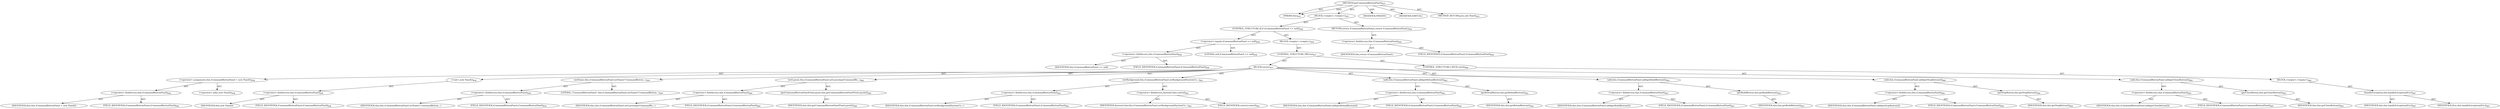 digraph "getCommandButtonPanel" {  
"111669149741" [label = <(METHOD,getCommandButtonPanel)<SUB>835</SUB>> ]
"115964117026" [label = <(PARAM,this)<SUB>835</SUB>> ]
"25769803924" [label = <(BLOCK,&lt;empty&gt;,&lt;empty&gt;)<SUB>835</SUB>> ]
"47244640354" [label = <(CONTROL_STRUCTURE,IF,if (iCommandButtonPanel == null))<SUB>836</SUB>> ]
"30064771949" [label = <(&lt;operator&gt;.equals,iCommandButtonPanel == null)<SUB>836</SUB>> ]
"30064771950" [label = <(&lt;operator&gt;.fieldAccess,this.iCommandButtonPanel)<SUB>836</SUB>> ]
"68719477334" [label = <(IDENTIFIER,this,iCommandButtonPanel == null)> ]
"55834575157" [label = <(FIELD_IDENTIFIER,iCommandButtonPanel,iCommandButtonPanel)<SUB>836</SUB>> ]
"90194313413" [label = <(LITERAL,null,iCommandButtonPanel == null)<SUB>836</SUB>> ]
"25769803925" [label = <(BLOCK,&lt;empty&gt;,&lt;empty&gt;)<SUB>836</SUB>> ]
"47244640355" [label = <(CONTROL_STRUCTURE,TRY,try)<SUB>837</SUB>> ]
"25769803926" [label = <(BLOCK,try,try)<SUB>837</SUB>> ]
"30064771951" [label = <(&lt;operator&gt;.assignment,this.iCommandButtonPanel = new Panel())<SUB>838</SUB>> ]
"30064771952" [label = <(&lt;operator&gt;.fieldAccess,this.iCommandButtonPanel)<SUB>838</SUB>> ]
"68719477335" [label = <(IDENTIFIER,this,this.iCommandButtonPanel = new Panel())> ]
"55834575158" [label = <(FIELD_IDENTIFIER,iCommandButtonPanel,iCommandButtonPanel)<SUB>838</SUB>> ]
"30064771953" [label = <(&lt;operator&gt;.alloc,new Panel())<SUB>838</SUB>> ]
"30064771954" [label = <(&lt;init&gt;,new Panel())<SUB>838</SUB>> ]
"30064771955" [label = <(&lt;operator&gt;.fieldAccess,this.iCommandButtonPanel)<SUB>838</SUB>> ]
"68719477336" [label = <(IDENTIFIER,this,new Panel())> ]
"55834575159" [label = <(FIELD_IDENTIFIER,iCommandButtonPanel,iCommandButtonPanel)<SUB>838</SUB>> ]
"30064771956" [label = <(setName,this.iCommandButtonPanel.setName(&quot;CommandButton...)<SUB>839</SUB>> ]
"30064771957" [label = <(&lt;operator&gt;.fieldAccess,this.iCommandButtonPanel)<SUB>839</SUB>> ]
"68719477337" [label = <(IDENTIFIER,this,this.iCommandButtonPanel.setName(&quot;CommandButton...)> ]
"55834575160" [label = <(FIELD_IDENTIFIER,iCommandButtonPanel,iCommandButtonPanel)<SUB>839</SUB>> ]
"90194313414" [label = <(LITERAL,&quot;CommandButtonPanel&quot;,this.iCommandButtonPanel.setName(&quot;CommandButton...)<SUB>839</SUB>> ]
"30064771958" [label = <(setLayout,this.iCommandButtonPanel.setLayout(getCommandBu...)<SUB>840</SUB>> ]
"30064771959" [label = <(&lt;operator&gt;.fieldAccess,this.iCommandButtonPanel)<SUB>840</SUB>> ]
"68719477338" [label = <(IDENTIFIER,this,this.iCommandButtonPanel.setLayout(getCommandBu...)> ]
"55834575161" [label = <(FIELD_IDENTIFIER,iCommandButtonPanel,iCommandButtonPanel)<SUB>840</SUB>> ]
"30064771960" [label = <(getCommandButtonPanelFlowLayout,this.getCommandButtonPanelFlowLayout())<SUB>840</SUB>> ]
"68719476869" [label = <(IDENTIFIER,this,this.getCommandButtonPanelFlowLayout())<SUB>840</SUB>> ]
"30064771961" [label = <(setBackground,this.iCommandButtonPanel.setBackground(SystemCo...)<SUB>841</SUB>> ]
"30064771962" [label = <(&lt;operator&gt;.fieldAccess,this.iCommandButtonPanel)<SUB>841</SUB>> ]
"68719477339" [label = <(IDENTIFIER,this,this.iCommandButtonPanel.setBackground(SystemCo...)> ]
"55834575162" [label = <(FIELD_IDENTIFIER,iCommandButtonPanel,iCommandButtonPanel)<SUB>841</SUB>> ]
"30064771963" [label = <(&lt;operator&gt;.fieldAccess,SystemColor.control)<SUB>841</SUB>> ]
"68719477340" [label = <(IDENTIFIER,SystemColor,this.iCommandButtonPanel.setBackground(SystemCo...)<SUB>841</SUB>> ]
"55834575163" [label = <(FIELD_IDENTIFIER,control,control)<SUB>841</SUB>> ]
"30064771964" [label = <(add,this.iCommandButtonPanel.add(getReloadButton()))<SUB>842</SUB>> ]
"30064771965" [label = <(&lt;operator&gt;.fieldAccess,this.iCommandButtonPanel)<SUB>842</SUB>> ]
"68719477341" [label = <(IDENTIFIER,this,this.iCommandButtonPanel.add(getReloadButton()))> ]
"55834575164" [label = <(FIELD_IDENTIFIER,iCommandButtonPanel,iCommandButtonPanel)<SUB>842</SUB>> ]
"30064771966" [label = <(getReloadButton,this.getReloadButton())<SUB>842</SUB>> ]
"68719476870" [label = <(IDENTIFIER,this,this.getReloadButton())<SUB>842</SUB>> ]
"30064771967" [label = <(add,this.iCommandButtonPanel.add(getBuildButton()))<SUB>843</SUB>> ]
"30064771968" [label = <(&lt;operator&gt;.fieldAccess,this.iCommandButtonPanel)<SUB>843</SUB>> ]
"68719477342" [label = <(IDENTIFIER,this,this.iCommandButtonPanel.add(getBuildButton()))> ]
"55834575165" [label = <(FIELD_IDENTIFIER,iCommandButtonPanel,iCommandButtonPanel)<SUB>843</SUB>> ]
"30064771969" [label = <(getBuildButton,this.getBuildButton())<SUB>843</SUB>> ]
"68719476871" [label = <(IDENTIFIER,this,this.getBuildButton())<SUB>843</SUB>> ]
"30064771970" [label = <(add,this.iCommandButtonPanel.add(getStopButton()))<SUB>844</SUB>> ]
"30064771971" [label = <(&lt;operator&gt;.fieldAccess,this.iCommandButtonPanel)<SUB>844</SUB>> ]
"68719477343" [label = <(IDENTIFIER,this,this.iCommandButtonPanel.add(getStopButton()))> ]
"55834575166" [label = <(FIELD_IDENTIFIER,iCommandButtonPanel,iCommandButtonPanel)<SUB>844</SUB>> ]
"30064771972" [label = <(getStopButton,this.getStopButton())<SUB>844</SUB>> ]
"68719476872" [label = <(IDENTIFIER,this,this.getStopButton())<SUB>844</SUB>> ]
"30064771973" [label = <(add,this.iCommandButtonPanel.add(getCloseButton()))<SUB>845</SUB>> ]
"30064771974" [label = <(&lt;operator&gt;.fieldAccess,this.iCommandButtonPanel)<SUB>845</SUB>> ]
"68719477344" [label = <(IDENTIFIER,this,this.iCommandButtonPanel.add(getCloseButton()))> ]
"55834575167" [label = <(FIELD_IDENTIFIER,iCommandButtonPanel,iCommandButtonPanel)<SUB>845</SUB>> ]
"30064771975" [label = <(getCloseButton,this.getCloseButton())<SUB>845</SUB>> ]
"68719476873" [label = <(IDENTIFIER,this,this.getCloseButton())<SUB>845</SUB>> ]
"47244640356" [label = <(CONTROL_STRUCTURE,CATCH,catch)<SUB>846</SUB>> ]
"25769803927" [label = <(BLOCK,&lt;empty&gt;,&lt;empty&gt;)<SUB>846</SUB>> ]
"30064771976" [label = <(handleException,this.handleException(iExc))<SUB>847</SUB>> ]
"68719476874" [label = <(IDENTIFIER,this,this.handleException(iExc))<SUB>847</SUB>> ]
"68719477345" [label = <(IDENTIFIER,iExc,this.handleException(iExc))<SUB>847</SUB>> ]
"146028888081" [label = <(RETURN,return iCommandButtonPanel;,return iCommandButtonPanel;)<SUB>850</SUB>> ]
"30064771977" [label = <(&lt;operator&gt;.fieldAccess,this.iCommandButtonPanel)<SUB>850</SUB>> ]
"68719477346" [label = <(IDENTIFIER,this,return iCommandButtonPanel;)> ]
"55834575168" [label = <(FIELD_IDENTIFIER,iCommandButtonPanel,iCommandButtonPanel)<SUB>850</SUB>> ]
"133143986312" [label = <(MODIFIER,PRIVATE)> ]
"133143986313" [label = <(MODIFIER,VIRTUAL)> ]
"128849018925" [label = <(METHOD_RETURN,java.awt.Panel)<SUB>835</SUB>> ]
  "111669149741" -> "115964117026"  [ label = "AST: "] 
  "111669149741" -> "25769803924"  [ label = "AST: "] 
  "111669149741" -> "133143986312"  [ label = "AST: "] 
  "111669149741" -> "133143986313"  [ label = "AST: "] 
  "111669149741" -> "128849018925"  [ label = "AST: "] 
  "25769803924" -> "47244640354"  [ label = "AST: "] 
  "25769803924" -> "146028888081"  [ label = "AST: "] 
  "47244640354" -> "30064771949"  [ label = "AST: "] 
  "47244640354" -> "25769803925"  [ label = "AST: "] 
  "30064771949" -> "30064771950"  [ label = "AST: "] 
  "30064771949" -> "90194313413"  [ label = "AST: "] 
  "30064771950" -> "68719477334"  [ label = "AST: "] 
  "30064771950" -> "55834575157"  [ label = "AST: "] 
  "25769803925" -> "47244640355"  [ label = "AST: "] 
  "47244640355" -> "25769803926"  [ label = "AST: "] 
  "47244640355" -> "47244640356"  [ label = "AST: "] 
  "25769803926" -> "30064771951"  [ label = "AST: "] 
  "25769803926" -> "30064771954"  [ label = "AST: "] 
  "25769803926" -> "30064771956"  [ label = "AST: "] 
  "25769803926" -> "30064771958"  [ label = "AST: "] 
  "25769803926" -> "30064771961"  [ label = "AST: "] 
  "25769803926" -> "30064771964"  [ label = "AST: "] 
  "25769803926" -> "30064771967"  [ label = "AST: "] 
  "25769803926" -> "30064771970"  [ label = "AST: "] 
  "25769803926" -> "30064771973"  [ label = "AST: "] 
  "30064771951" -> "30064771952"  [ label = "AST: "] 
  "30064771951" -> "30064771953"  [ label = "AST: "] 
  "30064771952" -> "68719477335"  [ label = "AST: "] 
  "30064771952" -> "55834575158"  [ label = "AST: "] 
  "30064771954" -> "30064771955"  [ label = "AST: "] 
  "30064771955" -> "68719477336"  [ label = "AST: "] 
  "30064771955" -> "55834575159"  [ label = "AST: "] 
  "30064771956" -> "30064771957"  [ label = "AST: "] 
  "30064771956" -> "90194313414"  [ label = "AST: "] 
  "30064771957" -> "68719477337"  [ label = "AST: "] 
  "30064771957" -> "55834575160"  [ label = "AST: "] 
  "30064771958" -> "30064771959"  [ label = "AST: "] 
  "30064771958" -> "30064771960"  [ label = "AST: "] 
  "30064771959" -> "68719477338"  [ label = "AST: "] 
  "30064771959" -> "55834575161"  [ label = "AST: "] 
  "30064771960" -> "68719476869"  [ label = "AST: "] 
  "30064771961" -> "30064771962"  [ label = "AST: "] 
  "30064771961" -> "30064771963"  [ label = "AST: "] 
  "30064771962" -> "68719477339"  [ label = "AST: "] 
  "30064771962" -> "55834575162"  [ label = "AST: "] 
  "30064771963" -> "68719477340"  [ label = "AST: "] 
  "30064771963" -> "55834575163"  [ label = "AST: "] 
  "30064771964" -> "30064771965"  [ label = "AST: "] 
  "30064771964" -> "30064771966"  [ label = "AST: "] 
  "30064771965" -> "68719477341"  [ label = "AST: "] 
  "30064771965" -> "55834575164"  [ label = "AST: "] 
  "30064771966" -> "68719476870"  [ label = "AST: "] 
  "30064771967" -> "30064771968"  [ label = "AST: "] 
  "30064771967" -> "30064771969"  [ label = "AST: "] 
  "30064771968" -> "68719477342"  [ label = "AST: "] 
  "30064771968" -> "55834575165"  [ label = "AST: "] 
  "30064771969" -> "68719476871"  [ label = "AST: "] 
  "30064771970" -> "30064771971"  [ label = "AST: "] 
  "30064771970" -> "30064771972"  [ label = "AST: "] 
  "30064771971" -> "68719477343"  [ label = "AST: "] 
  "30064771971" -> "55834575166"  [ label = "AST: "] 
  "30064771972" -> "68719476872"  [ label = "AST: "] 
  "30064771973" -> "30064771974"  [ label = "AST: "] 
  "30064771973" -> "30064771975"  [ label = "AST: "] 
  "30064771974" -> "68719477344"  [ label = "AST: "] 
  "30064771974" -> "55834575167"  [ label = "AST: "] 
  "30064771975" -> "68719476873"  [ label = "AST: "] 
  "47244640356" -> "25769803927"  [ label = "AST: "] 
  "25769803927" -> "30064771976"  [ label = "AST: "] 
  "30064771976" -> "68719476874"  [ label = "AST: "] 
  "30064771976" -> "68719477345"  [ label = "AST: "] 
  "146028888081" -> "30064771977"  [ label = "AST: "] 
  "30064771977" -> "68719477346"  [ label = "AST: "] 
  "30064771977" -> "55834575168"  [ label = "AST: "] 
  "111669149741" -> "115964117026"  [ label = "DDG: "] 
}
